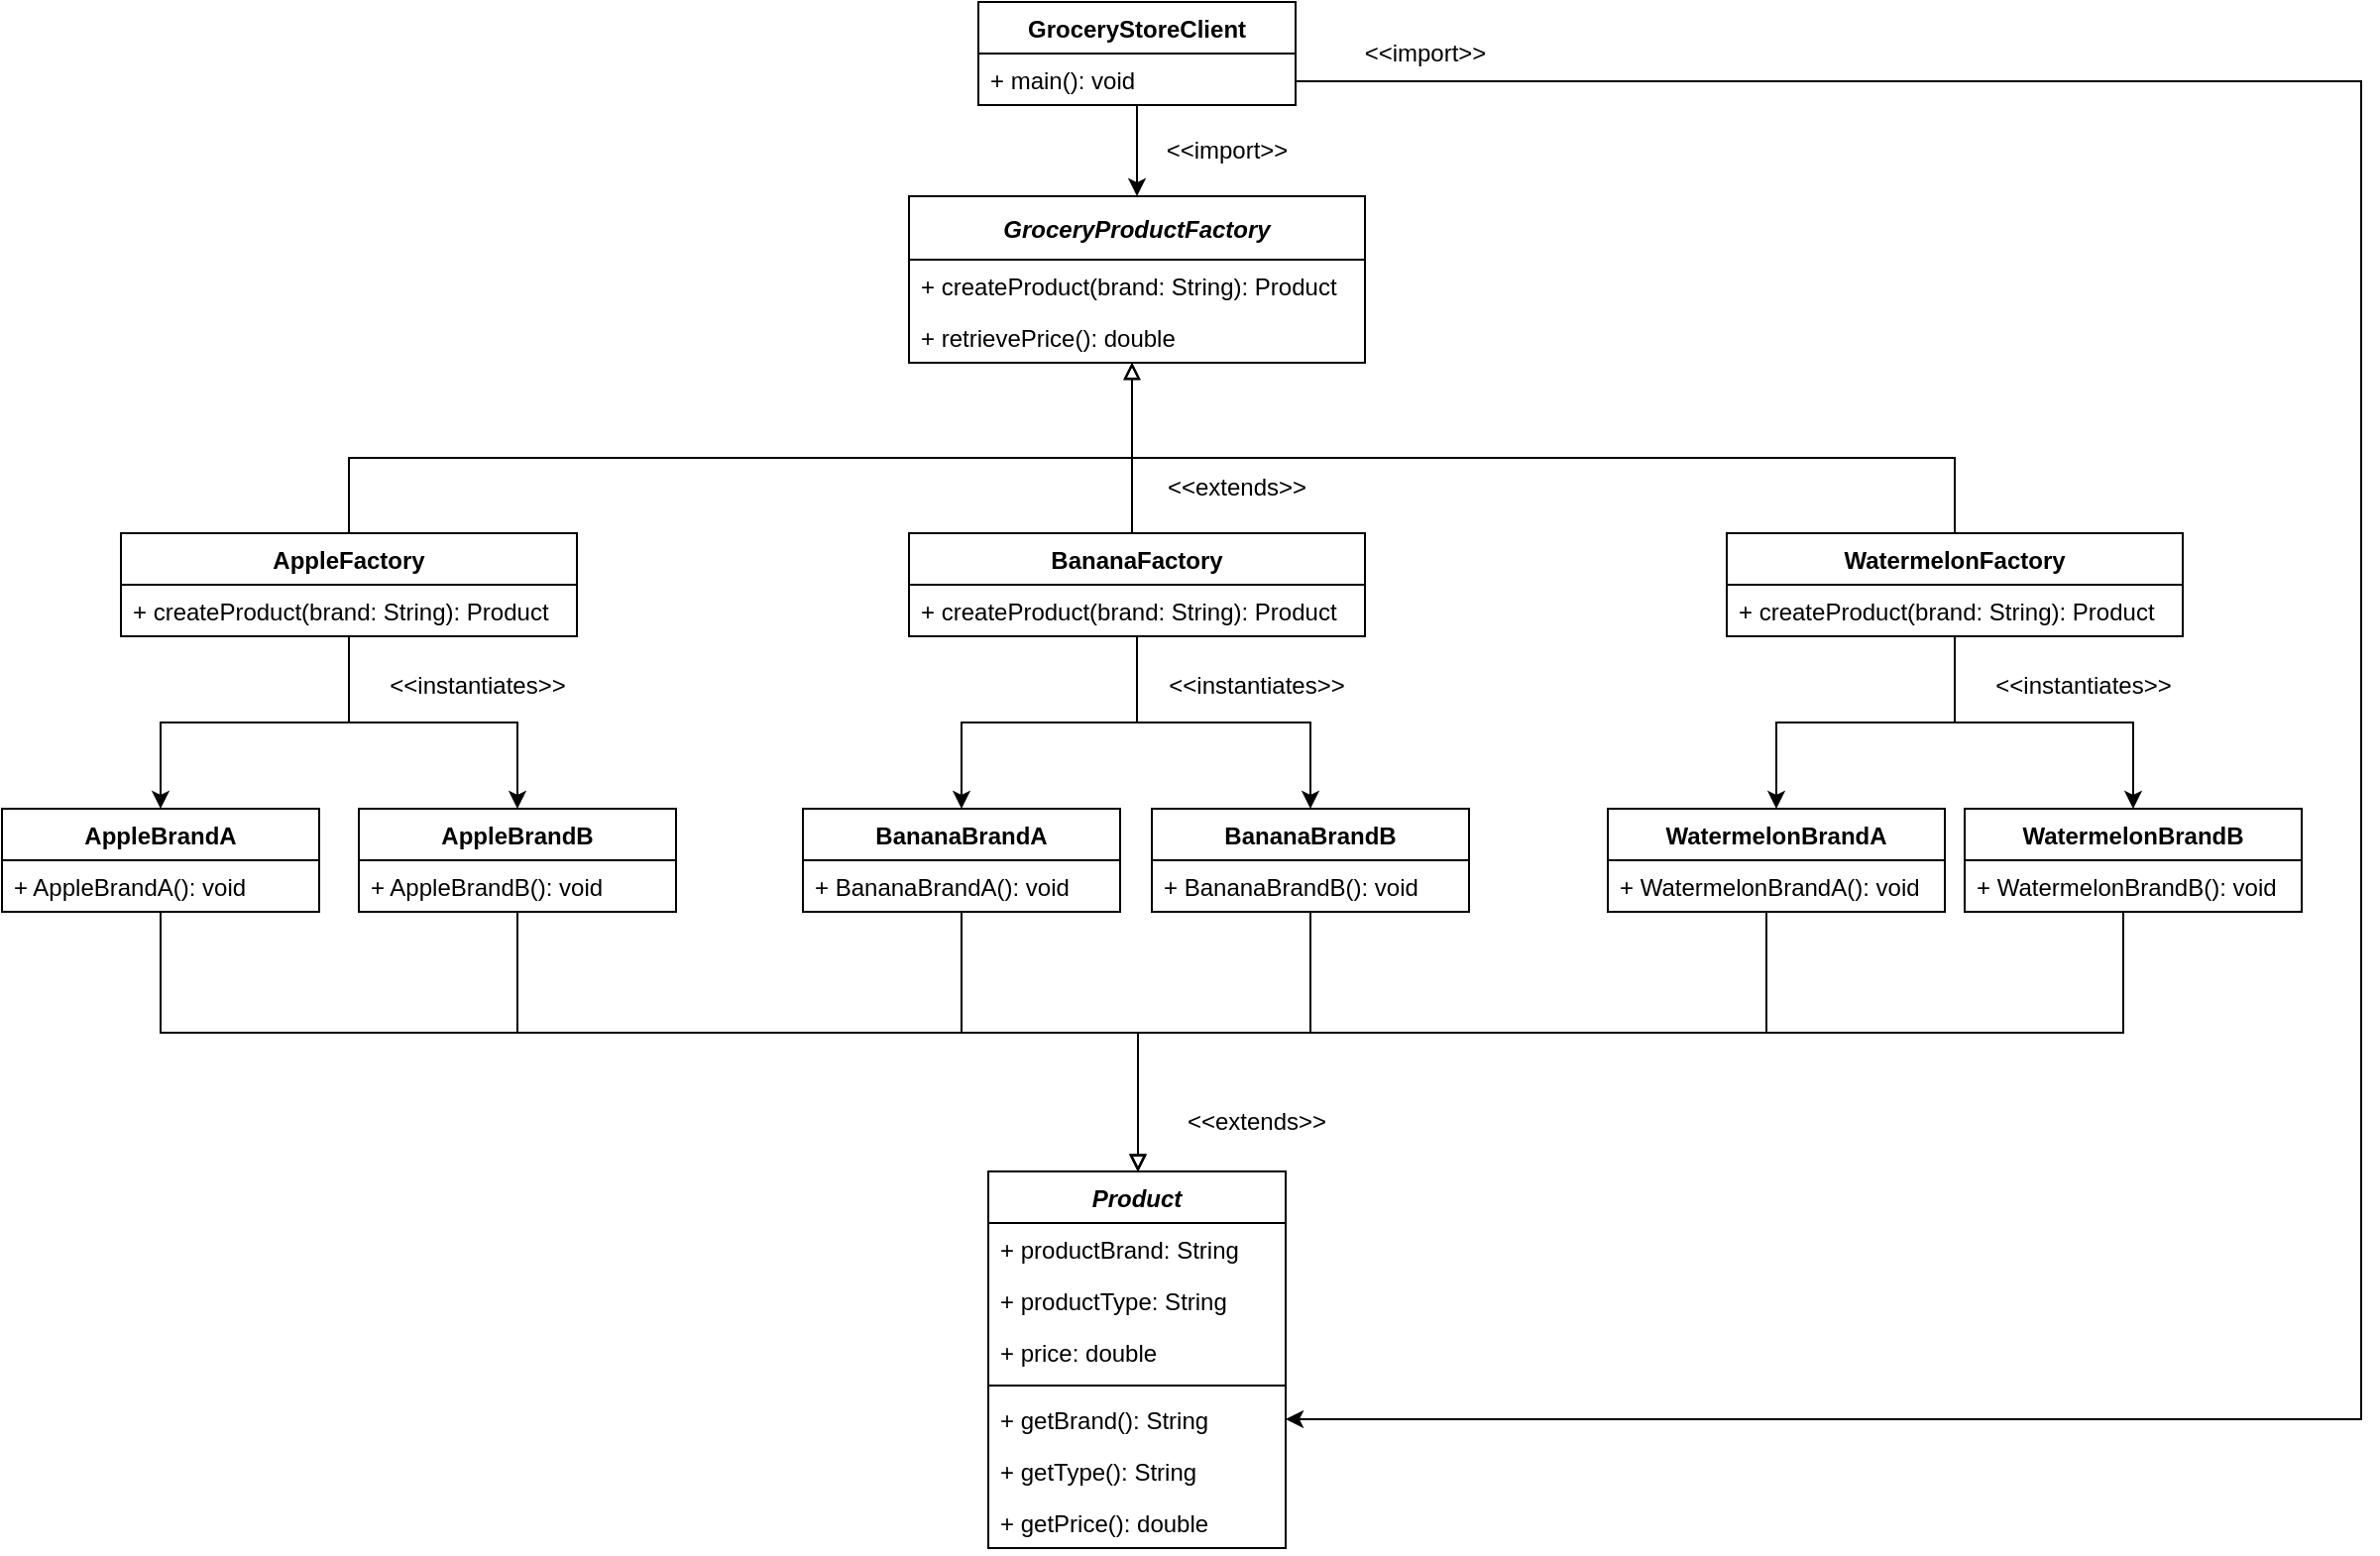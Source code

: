 <mxfile version="20.3.0" type="device" pages="3"><diagram id="hRQ8749bCgjX5-xJHxMm" name="Final Version"><mxGraphModel dx="1038" dy="649" grid="1" gridSize="10" guides="1" tooltips="1" connect="0" arrows="1" fold="1" page="1" pageScale="1" pageWidth="827" pageHeight="1169" math="0" shadow="0"><root><mxCell id="0"/><mxCell id="1" parent="0"/><mxCell id="YMmOtTDY3u9VK1Dxov4--88" style="edgeStyle=orthogonalEdgeStyle;rounded=0;orthogonalLoop=1;jettySize=auto;html=1;endArrow=block;endFill=0;" parent="1" source="YMmOtTDY3u9VK1Dxov4--63" target="YMmOtTDY3u9VK1Dxov4--29" edge="1"><mxGeometry relative="1" as="geometry"><Array as="points"><mxPoint x="670" y="620"/><mxPoint x="583" y="620"/></Array></mxGeometry></mxCell><mxCell id="YMmOtTDY3u9VK1Dxov4--89" style="edgeStyle=orthogonalEdgeStyle;rounded=0;orthogonalLoop=1;jettySize=auto;html=1;endArrow=block;endFill=0;" parent="1" source="YMmOtTDY3u9VK1Dxov4--55" target="YMmOtTDY3u9VK1Dxov4--29" edge="1"><mxGeometry relative="1" as="geometry"><Array as="points"><mxPoint x="494" y="620"/><mxPoint x="583" y="620"/></Array></mxGeometry></mxCell><mxCell id="YMmOtTDY3u9VK1Dxov4--90" style="edgeStyle=orthogonalEdgeStyle;rounded=0;orthogonalLoop=1;jettySize=auto;html=1;endArrow=block;endFill=0;" parent="1" source="YMmOtTDY3u9VK1Dxov4--69" target="YMmOtTDY3u9VK1Dxov4--29" edge="1"><mxGeometry relative="1" as="geometry"><Array as="points"><mxPoint x="270" y="620"/><mxPoint x="583" y="620"/></Array></mxGeometry></mxCell><mxCell id="YMmOtTDY3u9VK1Dxov4--91" style="edgeStyle=orthogonalEdgeStyle;rounded=0;orthogonalLoop=1;jettySize=auto;html=1;endArrow=block;endFill=0;" parent="1" source="YMmOtTDY3u9VK1Dxov4--66" target="YMmOtTDY3u9VK1Dxov4--29" edge="1"><mxGeometry relative="1" as="geometry"><Array as="points"><mxPoint x="90" y="620"/><mxPoint x="583" y="620"/></Array></mxGeometry></mxCell><mxCell id="YMmOtTDY3u9VK1Dxov4--92" style="edgeStyle=orthogonalEdgeStyle;rounded=0;orthogonalLoop=1;jettySize=auto;html=1;endArrow=block;endFill=0;" parent="1" source="YMmOtTDY3u9VK1Dxov4--72" target="YMmOtTDY3u9VK1Dxov4--29" edge="1"><mxGeometry relative="1" as="geometry"><Array as="points"><mxPoint x="900" y="620"/><mxPoint x="583" y="620"/></Array></mxGeometry></mxCell><mxCell id="YMmOtTDY3u9VK1Dxov4--93" style="edgeStyle=orthogonalEdgeStyle;rounded=0;orthogonalLoop=1;jettySize=auto;html=1;endArrow=block;endFill=0;" parent="1" source="YMmOtTDY3u9VK1Dxov4--75" target="YMmOtTDY3u9VK1Dxov4--29" edge="1"><mxGeometry relative="1" as="geometry"><Array as="points"><mxPoint x="1080" y="620"/><mxPoint x="583" y="620"/></Array></mxGeometry></mxCell><mxCell id="YMmOtTDY3u9VK1Dxov4--29" value="Product" style="swimlane;fontStyle=3;align=center;verticalAlign=top;childLayout=stackLayout;horizontal=1;startSize=26;horizontalStack=0;resizeParent=1;resizeParentMax=0;resizeLast=0;collapsible=1;marginBottom=0;strokeColor=default;" parent="1" vertex="1"><mxGeometry x="507.51" y="690" width="150" height="190" as="geometry"/></mxCell><mxCell id="YMmOtTDY3u9VK1Dxov4--33" value="+ productBrand: String" style="text;strokeColor=none;fillColor=none;align=left;verticalAlign=top;spacingLeft=4;spacingRight=4;overflow=hidden;rotatable=0;points=[[0,0.5],[1,0.5]];portConstraint=eastwest;" parent="YMmOtTDY3u9VK1Dxov4--29" vertex="1"><mxGeometry y="26" width="150" height="26" as="geometry"/></mxCell><mxCell id="gFteecimzGkgv9aFTSG7-1" value="+ productType: String" style="text;strokeColor=none;fillColor=none;align=left;verticalAlign=top;spacingLeft=4;spacingRight=4;overflow=hidden;rotatable=0;points=[[0,0.5],[1,0.5]];portConstraint=eastwest;" parent="YMmOtTDY3u9VK1Dxov4--29" vertex="1"><mxGeometry y="52" width="150" height="26" as="geometry"/></mxCell><mxCell id="YMmOtTDY3u9VK1Dxov4--30" value="+ price: double" style="text;strokeColor=none;fillColor=none;align=left;verticalAlign=top;spacingLeft=4;spacingRight=4;overflow=hidden;rotatable=0;points=[[0,0.5],[1,0.5]];portConstraint=eastwest;" parent="YMmOtTDY3u9VK1Dxov4--29" vertex="1"><mxGeometry y="78" width="150" height="26" as="geometry"/></mxCell><mxCell id="YMmOtTDY3u9VK1Dxov4--31" value="" style="line;strokeWidth=1;fillColor=none;align=left;verticalAlign=middle;spacingTop=-1;spacingLeft=3;spacingRight=3;rotatable=0;labelPosition=right;points=[];portConstraint=eastwest;strokeColor=inherit;" parent="YMmOtTDY3u9VK1Dxov4--29" vertex="1"><mxGeometry y="104" width="150" height="8" as="geometry"/></mxCell><mxCell id="YMmOtTDY3u9VK1Dxov4--34" value="+ getBrand(): String" style="text;strokeColor=none;fillColor=none;align=left;verticalAlign=top;spacingLeft=4;spacingRight=4;overflow=hidden;rotatable=0;points=[[0,0.5],[1,0.5]];portConstraint=eastwest;" parent="YMmOtTDY3u9VK1Dxov4--29" vertex="1"><mxGeometry y="112" width="150" height="26" as="geometry"/></mxCell><mxCell id="gFteecimzGkgv9aFTSG7-2" value="+ getType(): String" style="text;strokeColor=none;fillColor=none;align=left;verticalAlign=top;spacingLeft=4;spacingRight=4;overflow=hidden;rotatable=0;points=[[0,0.5],[1,0.5]];portConstraint=eastwest;" parent="YMmOtTDY3u9VK1Dxov4--29" vertex="1"><mxGeometry y="138" width="150" height="26" as="geometry"/></mxCell><mxCell id="YMmOtTDY3u9VK1Dxov4--35" value="+ getPrice(): double" style="text;strokeColor=none;fillColor=none;align=left;verticalAlign=top;spacingLeft=4;spacingRight=4;overflow=hidden;rotatable=0;points=[[0,0.5],[1,0.5]];portConstraint=eastwest;" parent="YMmOtTDY3u9VK1Dxov4--29" vertex="1"><mxGeometry y="164" width="150" height="26" as="geometry"/></mxCell><mxCell id="YMmOtTDY3u9VK1Dxov4--78" style="edgeStyle=orthogonalEdgeStyle;rounded=0;orthogonalLoop=1;jettySize=auto;html=1;entryX=0.5;entryY=0;entryDx=0;entryDy=0;" parent="1" source="YMmOtTDY3u9VK1Dxov4--37" target="YMmOtTDY3u9VK1Dxov4--42" edge="1"><mxGeometry relative="1" as="geometry"/></mxCell><mxCell id="YMmOtTDY3u9VK1Dxov4--101" style="edgeStyle=orthogonalEdgeStyle;rounded=0;orthogonalLoop=1;jettySize=auto;html=1;entryX=1;entryY=0.5;entryDx=0;entryDy=0;" parent="1" source="YMmOtTDY3u9VK1Dxov4--37" target="YMmOtTDY3u9VK1Dxov4--34" edge="1"><mxGeometry relative="1" as="geometry"><Array as="points"><mxPoint x="1200" y="140"/><mxPoint x="1200" y="815"/></Array><mxPoint x="720" y="860" as="targetPoint"/></mxGeometry></mxCell><mxCell id="YMmOtTDY3u9VK1Dxov4--37" value="GroceryStoreClient" style="swimlane;fontStyle=1;align=center;verticalAlign=top;childLayout=stackLayout;horizontal=1;startSize=26;horizontalStack=0;resizeParent=1;resizeParentMax=0;resizeLast=0;collapsible=1;marginBottom=0;strokeColor=default;" parent="1" vertex="1"><mxGeometry x="502.51" y="100" width="160" height="52" as="geometry"/></mxCell><mxCell id="YMmOtTDY3u9VK1Dxov4--40" value="+ main(): void" style="text;strokeColor=none;fillColor=none;align=left;verticalAlign=top;spacingLeft=4;spacingRight=4;overflow=hidden;rotatable=0;points=[[0,0.5],[1,0.5]];portConstraint=eastwest;" parent="YMmOtTDY3u9VK1Dxov4--37" vertex="1"><mxGeometry y="26" width="160" height="26" as="geometry"/></mxCell><mxCell id="YMmOtTDY3u9VK1Dxov4--79" style="edgeStyle=orthogonalEdgeStyle;rounded=0;orthogonalLoop=1;jettySize=auto;html=1;exitX=0.5;exitY=0;exitDx=0;exitDy=0;endArrow=block;endFill=0;" parent="1" source="YMmOtTDY3u9VK1Dxov4--46" target="YMmOtTDY3u9VK1Dxov4--42" edge="1"><mxGeometry relative="1" as="geometry"><Array as="points"><mxPoint x="580" y="368"/></Array></mxGeometry></mxCell><mxCell id="YMmOtTDY3u9VK1Dxov4--80" style="edgeStyle=orthogonalEdgeStyle;rounded=0;orthogonalLoop=1;jettySize=auto;html=1;exitX=0.5;exitY=0;exitDx=0;exitDy=0;endArrow=block;endFill=0;" parent="1" source="YMmOtTDY3u9VK1Dxov4--53" target="YMmOtTDY3u9VK1Dxov4--42" edge="1"><mxGeometry relative="1" as="geometry"><Array as="points"><mxPoint x="995" y="330"/><mxPoint x="580" y="330"/></Array></mxGeometry></mxCell><mxCell id="YMmOtTDY3u9VK1Dxov4--81" style="edgeStyle=orthogonalEdgeStyle;rounded=0;orthogonalLoop=1;jettySize=auto;html=1;exitX=0.5;exitY=0;exitDx=0;exitDy=0;endArrow=block;endFill=0;" parent="1" source="YMmOtTDY3u9VK1Dxov4--51" target="YMmOtTDY3u9VK1Dxov4--42" edge="1"><mxGeometry relative="1" as="geometry"><Array as="points"><mxPoint x="185" y="330"/><mxPoint x="580" y="330"/></Array></mxGeometry></mxCell><mxCell id="YMmOtTDY3u9VK1Dxov4--42" value="GroceryProductFactory" style="swimlane;fontStyle=3;align=center;verticalAlign=middle;childLayout=stackLayout;horizontal=1;startSize=32;horizontalStack=0;resizeParent=1;resizeParentMax=0;resizeLast=0;collapsible=1;marginBottom=0;strokeColor=default;" parent="1" vertex="1"><mxGeometry x="467.51" y="198" width="230" height="84" as="geometry"/></mxCell><mxCell id="YMmOtTDY3u9VK1Dxov4--45" value="+ createProduct(brand: String): Product" style="text;strokeColor=none;fillColor=none;align=left;verticalAlign=top;spacingLeft=4;spacingRight=4;overflow=hidden;rotatable=0;points=[[0,0.5],[1,0.5]];portConstraint=eastwest;" parent="YMmOtTDY3u9VK1Dxov4--42" vertex="1"><mxGeometry y="32" width="230" height="26" as="geometry"/></mxCell><mxCell id="gFteecimzGkgv9aFTSG7-14" value="+ retrievePrice(): double" style="text;strokeColor=none;fillColor=none;align=left;verticalAlign=top;spacingLeft=4;spacingRight=4;overflow=hidden;rotatable=0;points=[[0,0.5],[1,0.5]];portConstraint=eastwest;" parent="YMmOtTDY3u9VK1Dxov4--42" vertex="1"><mxGeometry y="58" width="230" height="26" as="geometry"/></mxCell><mxCell id="YMmOtTDY3u9VK1Dxov4--84" style="edgeStyle=orthogonalEdgeStyle;rounded=0;orthogonalLoop=1;jettySize=auto;html=1;entryX=0.5;entryY=0;entryDx=0;entryDy=0;" parent="1" source="YMmOtTDY3u9VK1Dxov4--46" target="YMmOtTDY3u9VK1Dxov4--55" edge="1"><mxGeometry relative="1" as="geometry"/></mxCell><mxCell id="YMmOtTDY3u9VK1Dxov4--85" style="edgeStyle=orthogonalEdgeStyle;rounded=0;orthogonalLoop=1;jettySize=auto;html=1;entryX=0.5;entryY=0;entryDx=0;entryDy=0;" parent="1" source="YMmOtTDY3u9VK1Dxov4--46" target="YMmOtTDY3u9VK1Dxov4--63" edge="1"><mxGeometry relative="1" as="geometry"/></mxCell><mxCell id="YMmOtTDY3u9VK1Dxov4--46" value="BananaFactory" style="swimlane;fontStyle=1;align=center;verticalAlign=top;childLayout=stackLayout;horizontal=1;startSize=26;horizontalStack=0;resizeParent=1;resizeParentMax=0;resizeLast=0;collapsible=1;marginBottom=0;strokeColor=default;" parent="1" vertex="1"><mxGeometry x="467.51" y="368" width="230" height="52" as="geometry"/></mxCell><mxCell id="YMmOtTDY3u9VK1Dxov4--50" value="+ createProduct(brand: String): Product" style="text;strokeColor=none;fillColor=none;align=left;verticalAlign=top;spacingLeft=4;spacingRight=4;overflow=hidden;rotatable=0;points=[[0,0.5],[1,0.5]];portConstraint=eastwest;" parent="YMmOtTDY3u9VK1Dxov4--46" vertex="1"><mxGeometry y="26" width="230" height="26" as="geometry"/></mxCell><mxCell id="YMmOtTDY3u9VK1Dxov4--82" style="edgeStyle=orthogonalEdgeStyle;rounded=0;orthogonalLoop=1;jettySize=auto;html=1;entryX=0.5;entryY=0;entryDx=0;entryDy=0;" parent="1" source="YMmOtTDY3u9VK1Dxov4--51" target="YMmOtTDY3u9VK1Dxov4--66" edge="1"><mxGeometry relative="1" as="geometry"/></mxCell><mxCell id="YMmOtTDY3u9VK1Dxov4--83" style="edgeStyle=orthogonalEdgeStyle;rounded=0;orthogonalLoop=1;jettySize=auto;html=1;entryX=0.5;entryY=0;entryDx=0;entryDy=0;" parent="1" source="YMmOtTDY3u9VK1Dxov4--51" target="YMmOtTDY3u9VK1Dxov4--69" edge="1"><mxGeometry relative="1" as="geometry"/></mxCell><mxCell id="YMmOtTDY3u9VK1Dxov4--51" value="AppleFactory" style="swimlane;fontStyle=1;align=center;verticalAlign=top;childLayout=stackLayout;horizontal=1;startSize=26;horizontalStack=0;resizeParent=1;resizeParentMax=0;resizeLast=0;collapsible=1;marginBottom=0;strokeColor=default;" parent="1" vertex="1"><mxGeometry x="70" y="368" width="230" height="52" as="geometry"/></mxCell><mxCell id="YMmOtTDY3u9VK1Dxov4--52" value="+ createProduct(brand: String): Product" style="text;strokeColor=none;fillColor=none;align=left;verticalAlign=top;spacingLeft=4;spacingRight=4;overflow=hidden;rotatable=0;points=[[0,0.5],[1,0.5]];portConstraint=eastwest;" parent="YMmOtTDY3u9VK1Dxov4--51" vertex="1"><mxGeometry y="26" width="230" height="26" as="geometry"/></mxCell><mxCell id="YMmOtTDY3u9VK1Dxov4--86" style="edgeStyle=orthogonalEdgeStyle;rounded=0;orthogonalLoop=1;jettySize=auto;html=1;entryX=0.5;entryY=0;entryDx=0;entryDy=0;" parent="1" source="YMmOtTDY3u9VK1Dxov4--53" target="YMmOtTDY3u9VK1Dxov4--72" edge="1"><mxGeometry relative="1" as="geometry"/></mxCell><mxCell id="YMmOtTDY3u9VK1Dxov4--87" style="edgeStyle=orthogonalEdgeStyle;rounded=0;orthogonalLoop=1;jettySize=auto;html=1;entryX=0.5;entryY=0;entryDx=0;entryDy=0;" parent="1" source="YMmOtTDY3u9VK1Dxov4--53" target="YMmOtTDY3u9VK1Dxov4--75" edge="1"><mxGeometry relative="1" as="geometry"/></mxCell><mxCell id="YMmOtTDY3u9VK1Dxov4--53" value="WatermelonFactory" style="swimlane;fontStyle=1;align=center;verticalAlign=top;childLayout=stackLayout;horizontal=1;startSize=26;horizontalStack=0;resizeParent=1;resizeParentMax=0;resizeLast=0;collapsible=1;marginBottom=0;strokeColor=default;" parent="1" vertex="1"><mxGeometry x="880" y="368" width="230" height="52" as="geometry"/></mxCell><mxCell id="YMmOtTDY3u9VK1Dxov4--54" value="+ createProduct(brand: String): Product" style="text;strokeColor=none;fillColor=none;align=left;verticalAlign=top;spacingLeft=4;spacingRight=4;overflow=hidden;rotatable=0;points=[[0,0.5],[1,0.5]];portConstraint=eastwest;" parent="YMmOtTDY3u9VK1Dxov4--53" vertex="1"><mxGeometry y="26" width="230" height="26" as="geometry"/></mxCell><mxCell id="YMmOtTDY3u9VK1Dxov4--55" value="BananaBrandA" style="swimlane;fontStyle=1;align=center;verticalAlign=top;childLayout=stackLayout;horizontal=1;startSize=26;horizontalStack=0;resizeParent=1;resizeParentMax=0;resizeLast=0;collapsible=1;marginBottom=0;strokeColor=default;" parent="1" vertex="1"><mxGeometry x="414" y="507" width="160" height="52" as="geometry"/></mxCell><mxCell id="gFteecimzGkgv9aFTSG7-6" value="+ BananaBrandA(): void" style="text;strokeColor=none;fillColor=none;align=left;verticalAlign=top;spacingLeft=4;spacingRight=4;overflow=hidden;rotatable=0;points=[[0,0.5],[1,0.5]];portConstraint=eastwest;" parent="YMmOtTDY3u9VK1Dxov4--55" vertex="1"><mxGeometry y="26" width="160" height="26" as="geometry"/></mxCell><mxCell id="YMmOtTDY3u9VK1Dxov4--63" value="BananaBrandB" style="swimlane;fontStyle=1;align=center;verticalAlign=top;childLayout=stackLayout;horizontal=1;startSize=26;horizontalStack=0;resizeParent=1;resizeParentMax=0;resizeLast=0;collapsible=1;marginBottom=0;strokeColor=default;" parent="1" vertex="1"><mxGeometry x="590" y="507" width="160" height="52" as="geometry"/></mxCell><mxCell id="gFteecimzGkgv9aFTSG7-7" value="+ BananaBrandB(): void" style="text;strokeColor=none;fillColor=none;align=left;verticalAlign=top;spacingLeft=4;spacingRight=4;overflow=hidden;rotatable=0;points=[[0,0.5],[1,0.5]];portConstraint=eastwest;" parent="YMmOtTDY3u9VK1Dxov4--63" vertex="1"><mxGeometry y="26" width="160" height="26" as="geometry"/></mxCell><mxCell id="YMmOtTDY3u9VK1Dxov4--66" value="AppleBrandA" style="swimlane;fontStyle=1;align=center;verticalAlign=top;childLayout=stackLayout;horizontal=1;startSize=26;horizontalStack=0;resizeParent=1;resizeParentMax=0;resizeLast=0;collapsible=1;marginBottom=0;strokeColor=default;" parent="1" vertex="1"><mxGeometry x="10" y="507" width="160" height="52" as="geometry"/></mxCell><mxCell id="YMmOtTDY3u9VK1Dxov4--67" value="+ AppleBrandA(): void" style="text;strokeColor=none;fillColor=none;align=left;verticalAlign=top;spacingLeft=4;spacingRight=4;overflow=hidden;rotatable=0;points=[[0,0.5],[1,0.5]];portConstraint=eastwest;" parent="YMmOtTDY3u9VK1Dxov4--66" vertex="1"><mxGeometry y="26" width="160" height="26" as="geometry"/></mxCell><mxCell id="YMmOtTDY3u9VK1Dxov4--69" value="AppleBrandB" style="swimlane;fontStyle=1;align=center;verticalAlign=top;childLayout=stackLayout;horizontal=1;startSize=26;horizontalStack=0;resizeParent=1;resizeParentMax=0;resizeLast=0;collapsible=1;marginBottom=0;strokeColor=default;" parent="1" vertex="1"><mxGeometry x="190" y="507" width="160" height="52" as="geometry"/></mxCell><mxCell id="YMmOtTDY3u9VK1Dxov4--70" value="+ AppleBrandB(): void" style="text;strokeColor=none;fillColor=none;align=left;verticalAlign=top;spacingLeft=4;spacingRight=4;overflow=hidden;rotatable=0;points=[[0,0.5],[1,0.5]];portConstraint=eastwest;" parent="YMmOtTDY3u9VK1Dxov4--69" vertex="1"><mxGeometry y="26" width="160" height="26" as="geometry"/></mxCell><mxCell id="YMmOtTDY3u9VK1Dxov4--72" value="WatermelonBrandA" style="swimlane;fontStyle=1;align=center;verticalAlign=top;childLayout=stackLayout;horizontal=1;startSize=26;horizontalStack=0;resizeParent=1;resizeParentMax=0;resizeLast=0;collapsible=1;marginBottom=0;strokeColor=default;" parent="1" vertex="1"><mxGeometry x="820" y="507" width="170" height="52" as="geometry"/></mxCell><mxCell id="gFteecimzGkgv9aFTSG7-5" value="+ WatermelonBrandA(): void" style="text;strokeColor=none;fillColor=none;align=left;verticalAlign=top;spacingLeft=4;spacingRight=4;overflow=hidden;rotatable=0;points=[[0,0.5],[1,0.5]];portConstraint=eastwest;" parent="YMmOtTDY3u9VK1Dxov4--72" vertex="1"><mxGeometry y="26" width="170" height="26" as="geometry"/></mxCell><mxCell id="YMmOtTDY3u9VK1Dxov4--75" value="WatermelonBrandB" style="swimlane;fontStyle=1;align=center;verticalAlign=top;childLayout=stackLayout;horizontal=1;startSize=26;horizontalStack=0;resizeParent=1;resizeParentMax=0;resizeLast=0;collapsible=1;marginBottom=0;strokeColor=default;" parent="1" vertex="1"><mxGeometry x="1000" y="507" width="170" height="52" as="geometry"/></mxCell><mxCell id="gFteecimzGkgv9aFTSG7-8" value="+ WatermelonBrandB(): void" style="text;strokeColor=none;fillColor=none;align=left;verticalAlign=top;spacingLeft=4;spacingRight=4;overflow=hidden;rotatable=0;points=[[0,0.5],[1,0.5]];portConstraint=eastwest;" parent="YMmOtTDY3u9VK1Dxov4--75" vertex="1"><mxGeometry y="26" width="170" height="26" as="geometry"/></mxCell><mxCell id="YMmOtTDY3u9VK1Dxov4--94" value="&amp;lt;&amp;lt;extends&amp;gt;&amp;gt;" style="text;html=1;strokeColor=none;fillColor=none;align=center;verticalAlign=middle;whiteSpace=wrap;rounded=0;" parent="1" vertex="1"><mxGeometry x="612.51" y="650" width="60" height="30" as="geometry"/></mxCell><mxCell id="YMmOtTDY3u9VK1Dxov4--95" value="&amp;lt;&amp;lt;instantiates&amp;gt;&amp;gt;" style="text;html=1;strokeColor=none;fillColor=none;align=center;verticalAlign=middle;whiteSpace=wrap;rounded=0;" parent="1" vertex="1"><mxGeometry x="612.51" y="430" width="60" height="30" as="geometry"/></mxCell><mxCell id="YMmOtTDY3u9VK1Dxov4--96" value="&amp;lt;&amp;lt;instantiates&amp;gt;&amp;gt;" style="text;html=1;strokeColor=none;fillColor=none;align=center;verticalAlign=middle;whiteSpace=wrap;rounded=0;" parent="1" vertex="1"><mxGeometry x="1030" y="430" width="60" height="30" as="geometry"/></mxCell><mxCell id="YMmOtTDY3u9VK1Dxov4--97" value="&amp;lt;&amp;lt;instantiates&amp;gt;&amp;gt;" style="text;html=1;strokeColor=none;fillColor=none;align=center;verticalAlign=middle;whiteSpace=wrap;rounded=0;" parent="1" vertex="1"><mxGeometry x="220" y="430" width="60" height="30" as="geometry"/></mxCell><mxCell id="YMmOtTDY3u9VK1Dxov4--98" value="&amp;lt;&amp;lt;extends&amp;gt;&amp;gt;" style="text;html=1;strokeColor=none;fillColor=none;align=center;verticalAlign=middle;whiteSpace=wrap;rounded=0;" parent="1" vertex="1"><mxGeometry x="602.51" y="330" width="60" height="30" as="geometry"/></mxCell><mxCell id="YMmOtTDY3u9VK1Dxov4--100" value="&amp;lt;&amp;lt;import&amp;gt;&amp;gt;" style="text;html=1;strokeColor=none;fillColor=none;align=center;verticalAlign=middle;whiteSpace=wrap;rounded=0;" parent="1" vertex="1"><mxGeometry x="597.51" y="160" width="60" height="30" as="geometry"/></mxCell><mxCell id="YMmOtTDY3u9VK1Dxov4--102" value="&amp;lt;&amp;lt;import&amp;gt;&amp;gt;" style="text;html=1;strokeColor=none;fillColor=none;align=center;verticalAlign=middle;whiteSpace=wrap;rounded=0;" parent="1" vertex="1"><mxGeometry x="697.51" y="111" width="60" height="30" as="geometry"/></mxCell></root></mxGraphModel></diagram><diagram id="z3e6RuZdHNdnnFXx-_3k" name="Version 1"><mxGraphModel dx="1038" dy="649" grid="1" gridSize="10" guides="1" tooltips="1" connect="1" arrows="1" fold="1" page="1" pageScale="1" pageWidth="850" pageHeight="1100" math="0" shadow="0"><root><mxCell id="0"/><mxCell id="1" parent="0"/><mxCell id="DHgPMKx0CI0Ubn9m1zQo-5" value="GroceryProductFactory" style="swimlane;fontStyle=0;childLayout=stackLayout;horizontal=1;startSize=26;fillColor=none;horizontalStack=0;resizeParent=1;resizeParentMax=0;resizeLast=0;collapsible=1;marginBottom=0;" parent="1" vertex="1"><mxGeometry x="390" y="60" width="170" height="104" as="geometry"/></mxCell><mxCell id="DHgPMKx0CI0Ubn9m1zQo-6" value="+ createApples(): Product" style="text;strokeColor=none;fillColor=none;align=left;verticalAlign=top;spacingLeft=4;spacingRight=4;overflow=hidden;rotatable=0;points=[[0,0.5],[1,0.5]];portConstraint=eastwest;" parent="DHgPMKx0CI0Ubn9m1zQo-5" vertex="1"><mxGeometry y="26" width="170" height="26" as="geometry"/></mxCell><mxCell id="DHgPMKx0CI0Ubn9m1zQo-7" value="+ createBananas(): Product" style="text;strokeColor=none;fillColor=none;align=left;verticalAlign=top;spacingLeft=4;spacingRight=4;overflow=hidden;rotatable=0;points=[[0,0.5],[1,0.5]];portConstraint=eastwest;" parent="DHgPMKx0CI0Ubn9m1zQo-5" vertex="1"><mxGeometry y="52" width="170" height="26" as="geometry"/></mxCell><mxCell id="DHgPMKx0CI0Ubn9m1zQo-8" value="+ createWatermelon(): Product" style="text;strokeColor=none;fillColor=none;align=left;verticalAlign=top;spacingLeft=4;spacingRight=4;overflow=hidden;rotatable=0;points=[[0,0.5],[1,0.5]];portConstraint=eastwest;" parent="DHgPMKx0CI0Ubn9m1zQo-5" vertex="1"><mxGeometry y="78" width="170" height="26" as="geometry"/></mxCell><mxCell id="DHgPMKx0CI0Ubn9m1zQo-9" value="Grocery Store" style="html=1;" parent="1" vertex="1"><mxGeometry x="130" y="285" width="100" height="40" as="geometry"/></mxCell><mxCell id="DHgPMKx0CI0Ubn9m1zQo-17" value="Factory" style="swimlane;fontStyle=0;childLayout=stackLayout;horizontal=1;startSize=26;fillColor=none;horizontalStack=0;resizeParent=1;resizeParentMax=0;resizeLast=0;collapsible=1;marginBottom=0;" parent="1" vertex="1"><mxGeometry x="380" y="240" width="170" height="104" as="geometry"/></mxCell><mxCell id="DHgPMKx0CI0Ubn9m1zQo-18" value="+ createApples(): Product" style="text;strokeColor=none;fillColor=none;align=left;verticalAlign=top;spacingLeft=4;spacingRight=4;overflow=hidden;rotatable=0;points=[[0,0.5],[1,0.5]];portConstraint=eastwest;" parent="DHgPMKx0CI0Ubn9m1zQo-17" vertex="1"><mxGeometry y="26" width="170" height="26" as="geometry"/></mxCell><mxCell id="DHgPMKx0CI0Ubn9m1zQo-19" value="+ createBananas(): Product" style="text;strokeColor=none;fillColor=none;align=left;verticalAlign=top;spacingLeft=4;spacingRight=4;overflow=hidden;rotatable=0;points=[[0,0.5],[1,0.5]];portConstraint=eastwest;" parent="DHgPMKx0CI0Ubn9m1zQo-17" vertex="1"><mxGeometry y="52" width="170" height="26" as="geometry"/></mxCell><mxCell id="DHgPMKx0CI0Ubn9m1zQo-20" value="+ createWatermelon(): Product" style="text;strokeColor=none;fillColor=none;align=left;verticalAlign=top;spacingLeft=4;spacingRight=4;overflow=hidden;rotatable=0;points=[[0,0.5],[1,0.5]];portConstraint=eastwest;" parent="DHgPMKx0CI0Ubn9m1zQo-17" vertex="1"><mxGeometry y="78" width="170" height="26" as="geometry"/></mxCell><mxCell id="DHgPMKx0CI0Ubn9m1zQo-25" value="name" style="endArrow=block;endFill=1;html=1;align=left;verticalAlign=top;rounded=0;edgeStyle=orthogonalEdgeStyle;exitX=0.414;exitY=1.168;exitDx=0;exitDy=0;exitPerimeter=0;entryX=0.5;entryY=0;entryDx=0;entryDy=0;" parent="1" source="DHgPMKx0CI0Ubn9m1zQo-8" target="DHgPMKx0CI0Ubn9m1zQo-17" edge="1"><mxGeometry x="-1" relative="1" as="geometry"><mxPoint x="340" y="200" as="sourcePoint"/><mxPoint x="500" y="200" as="targetPoint"/><Array as="points"><mxPoint x="465" y="168"/></Array></mxGeometry></mxCell><mxCell id="DHgPMKx0CI0Ubn9m1zQo-26" value="1" style="edgeLabel;resizable=0;html=1;align=left;verticalAlign=bottom;" parent="DHgPMKx0CI0Ubn9m1zQo-25" connectable="0" vertex="1"><mxGeometry x="-1" relative="1" as="geometry"/></mxCell><mxCell id="DHgPMKx0CI0Ubn9m1zQo-27" value="«interface»&lt;br&gt;&lt;b&gt;Apples&lt;/b&gt;" style="html=1;" parent="1" vertex="1"><mxGeometry x="290" y="390" width="110" height="50" as="geometry"/></mxCell><mxCell id="DHgPMKx0CI0Ubn9m1zQo-28" value="«interface»&lt;br&gt;&lt;b&gt;Watermelon&lt;/b&gt;" style="html=1;" parent="1" vertex="1"><mxGeometry x="560" y="390" width="110" height="50" as="geometry"/></mxCell><mxCell id="DHgPMKx0CI0Ubn9m1zQo-29" value="«interface»&lt;br&gt;&lt;b&gt;Bananas&lt;/b&gt;" style="html=1;" parent="1" vertex="1"><mxGeometry x="425" y="390" width="110" height="50" as="geometry"/></mxCell><mxCell id="DHgPMKx0CI0Ubn9m1zQo-30" value="" style="endArrow=none;html=1;rounded=0;exitX=0.5;exitY=0;exitDx=0;exitDy=0;entryX=0.25;entryY=1;entryDx=0;entryDy=0;" parent="1" source="DHgPMKx0CI0Ubn9m1zQo-27" target="DHgPMKx0CI0Ubn9m1zQo-17" edge="1"><mxGeometry width="50" height="50" relative="1" as="geometry"><mxPoint x="400" y="290" as="sourcePoint"/><mxPoint x="450" y="240" as="targetPoint"/></mxGeometry></mxCell><mxCell id="DHgPMKx0CI0Ubn9m1zQo-31" value="" style="endArrow=none;html=1;rounded=0;exitX=0.5;exitY=0;exitDx=0;exitDy=0;entryX=0.5;entryY=1;entryDx=0;entryDy=0;" parent="1" source="DHgPMKx0CI0Ubn9m1zQo-29" target="DHgPMKx0CI0Ubn9m1zQo-17" edge="1"><mxGeometry width="50" height="50" relative="1" as="geometry"><mxPoint x="400" y="290" as="sourcePoint"/><mxPoint x="450" y="240" as="targetPoint"/></mxGeometry></mxCell><mxCell id="DHgPMKx0CI0Ubn9m1zQo-32" value="" style="endArrow=none;html=1;rounded=0;entryX=0.847;entryY=1.106;entryDx=0;entryDy=0;entryPerimeter=0;exitX=0.5;exitY=0;exitDx=0;exitDy=0;" parent="1" source="DHgPMKx0CI0Ubn9m1zQo-28" target="DHgPMKx0CI0Ubn9m1zQo-20" edge="1"><mxGeometry width="50" height="50" relative="1" as="geometry"><mxPoint x="400" y="400" as="sourcePoint"/><mxPoint x="530" y="370" as="targetPoint"/></mxGeometry></mxCell><mxCell id="DHgPMKx0CI0Ubn9m1zQo-33" value="" style="endArrow=classic;html=1;rounded=0;exitX=1;exitY=0.5;exitDx=0;exitDy=0;entryX=0;entryY=0.5;entryDx=0;entryDy=0;" parent="1" source="DHgPMKx0CI0Ubn9m1zQo-9" target="DHgPMKx0CI0Ubn9m1zQo-19" edge="1"><mxGeometry width="50" height="50" relative="1" as="geometry"><mxPoint x="400" y="400" as="sourcePoint"/><mxPoint x="450" y="350" as="targetPoint"/></mxGeometry></mxCell><mxCell id="DHgPMKx0CI0Ubn9m1zQo-34" value="" style="endArrow=classic;html=1;rounded=0;exitX=0.25;exitY=1;exitDx=0;exitDy=0;entryX=0;entryY=0.5;entryDx=0;entryDy=0;" parent="1" source="DHgPMKx0CI0Ubn9m1zQo-9" target="DHgPMKx0CI0Ubn9m1zQo-27" edge="1"><mxGeometry width="50" height="50" relative="1" as="geometry"><mxPoint x="400" y="400" as="sourcePoint"/><mxPoint x="450" y="370" as="targetPoint"/><Array as="points"><mxPoint x="155" y="420"/></Array></mxGeometry></mxCell><mxCell id="DHgPMKx0CI0Ubn9m1zQo-35" value="" style="endArrow=classic;html=1;rounded=0;entryX=0.5;entryY=1;entryDx=0;entryDy=0;exitX=0.5;exitY=1;exitDx=0;exitDy=0;" parent="1" source="DHgPMKx0CI0Ubn9m1zQo-9" target="DHgPMKx0CI0Ubn9m1zQo-29" edge="1"><mxGeometry width="50" height="50" relative="1" as="geometry"><mxPoint x="410" y="550" as="sourcePoint"/><mxPoint x="460" y="500" as="targetPoint"/><Array as="points"><mxPoint x="180" y="490"/></Array></mxGeometry></mxCell><mxCell id="DHgPMKx0CI0Ubn9m1zQo-36" value="" style="endArrow=classic;html=1;rounded=0;exitX=0.75;exitY=1;exitDx=0;exitDy=0;entryX=0.25;entryY=1;entryDx=0;entryDy=0;" parent="1" source="DHgPMKx0CI0Ubn9m1zQo-9" target="DHgPMKx0CI0Ubn9m1zQo-28" edge="1"><mxGeometry width="50" height="50" relative="1" as="geometry"><mxPoint x="400" y="410" as="sourcePoint"/><mxPoint x="450" y="360" as="targetPoint"/><Array as="points"><mxPoint x="200" y="510"/></Array></mxGeometry></mxCell></root></mxGraphModel></diagram><diagram id="QtsYn4bj4oc5DHTLsVFV" name="Version 2"><mxGraphModel dx="1038" dy="649" grid="1" gridSize="10" guides="1" tooltips="1" connect="1" arrows="1" fold="1" page="1" pageScale="1" pageWidth="850" pageHeight="1100" math="0" shadow="0"><root><mxCell id="0"/><mxCell id="1" parent="0"/><mxCell id="n8LEOSQUHQdJCG8Pz2-q-23" style="edgeStyle=orthogonalEdgeStyle;rounded=0;orthogonalLoop=1;jettySize=auto;html=1;entryX=0.5;entryY=0;entryDx=0;entryDy=0;" parent="1" source="pnrxKaVWopA57-VRJcmi-22" target="n8LEOSQUHQdJCG8Pz2-q-4" edge="1"><mxGeometry relative="1" as="geometry"/></mxCell><mxCell id="n8LEOSQUHQdJCG8Pz2-q-24" style="edgeStyle=orthogonalEdgeStyle;rounded=0;orthogonalLoop=1;jettySize=auto;html=1;entryX=0.5;entryY=0;entryDx=0;entryDy=0;" parent="1" source="pnrxKaVWopA57-VRJcmi-22" target="n8LEOSQUHQdJCG8Pz2-q-3" edge="1"><mxGeometry relative="1" as="geometry"/></mxCell><mxCell id="n8LEOSQUHQdJCG8Pz2-q-27" style="edgeStyle=orthogonalEdgeStyle;rounded=0;orthogonalLoop=1;jettySize=auto;html=1;" parent="1" source="pnrxKaVWopA57-VRJcmi-22" target="pnrxKaVWopA57-VRJcmi-27" edge="1"><mxGeometry relative="1" as="geometry"/></mxCell><mxCell id="pnrxKaVWopA57-VRJcmi-22" value="GroceryProductFactory" style="swimlane;fontStyle=0;childLayout=stackLayout;horizontal=1;startSize=26;fillColor=none;horizontalStack=0;resizeParent=1;resizeParentMax=0;resizeLast=0;collapsible=1;marginBottom=0;" parent="1" vertex="1"><mxGeometry x="357.5" y="460" width="190" height="104" as="geometry"/></mxCell><mxCell id="pnrxKaVWopA57-VRJcmi-23" value="+ createApple(): Product" style="text;strokeColor=none;fillColor=none;align=left;verticalAlign=top;spacingLeft=4;spacingRight=4;overflow=hidden;rotatable=0;points=[[0,0.5],[1,0.5]];portConstraint=eastwest;" parent="pnrxKaVWopA57-VRJcmi-22" vertex="1"><mxGeometry y="26" width="190" height="26" as="geometry"/></mxCell><mxCell id="pnrxKaVWopA57-VRJcmi-24" value="+ createBanana(): Product" style="text;strokeColor=none;fillColor=none;align=left;verticalAlign=top;spacingLeft=4;spacingRight=4;overflow=hidden;rotatable=0;points=[[0,0.5],[1,0.5]];portConstraint=eastwest;" parent="pnrxKaVWopA57-VRJcmi-22" vertex="1"><mxGeometry y="52" width="190" height="26" as="geometry"/></mxCell><mxCell id="pnrxKaVWopA57-VRJcmi-25" value="+ createWatermelon(): Product" style="text;strokeColor=none;fillColor=none;align=left;verticalAlign=top;spacingLeft=4;spacingRight=4;overflow=hidden;rotatable=0;points=[[0,0.5],[1,0.5]];portConstraint=eastwest;" parent="pnrxKaVWopA57-VRJcmi-22" vertex="1"><mxGeometry y="78" width="190" height="26" as="geometry"/></mxCell><mxCell id="n8LEOSQUHQdJCG8Pz2-q-8" style="edgeStyle=orthogonalEdgeStyle;rounded=0;orthogonalLoop=1;jettySize=auto;html=1;exitX=0.5;exitY=1;exitDx=0;exitDy=0;entryX=0.5;entryY=0;entryDx=0;entryDy=0;" parent="1" target="pnrxKaVWopA57-VRJcmi-27" edge="1"><mxGeometry relative="1" as="geometry"><mxPoint x="452.5" y="270" as="sourcePoint"/></mxGeometry></mxCell><mxCell id="n8LEOSQUHQdJCG8Pz2-q-9" style="edgeStyle=orthogonalEdgeStyle;rounded=0;orthogonalLoop=1;jettySize=auto;html=1;exitX=1;exitY=0.5;exitDx=0;exitDy=0;entryX=0.5;entryY=1;entryDx=0;entryDy=0;" parent="1" target="pnrxKaVWopA57-VRJcmi-34" edge="1"><mxGeometry relative="1" as="geometry"><mxPoint x="522.5" y="240" as="sourcePoint"/><Array as="points"><mxPoint x="523" y="230"/><mxPoint x="990" y="230"/><mxPoint x="990" y="840"/><mxPoint x="735" y="840"/></Array></mxGeometry></mxCell><mxCell id="n8LEOSQUHQdJCG8Pz2-q-11" style="edgeStyle=orthogonalEdgeStyle;rounded=0;orthogonalLoop=1;jettySize=auto;html=1;entryX=0.5;entryY=1;entryDx=0;entryDy=0;" parent="1" target="pnrxKaVWopA57-VRJcmi-35" edge="1"><mxGeometry relative="1" as="geometry"><mxPoint x="522.5" y="240" as="sourcePoint"/><Array as="points"><mxPoint x="523" y="230"/><mxPoint x="990" y="230"/><mxPoint x="990" y="840"/><mxPoint x="453" y="840"/></Array></mxGeometry></mxCell><mxCell id="n8LEOSQUHQdJCG8Pz2-q-12" style="edgeStyle=orthogonalEdgeStyle;rounded=0;orthogonalLoop=1;jettySize=auto;html=1;entryX=0.5;entryY=1;entryDx=0;entryDy=0;" parent="1" target="pnrxKaVWopA57-VRJcmi-33" edge="1"><mxGeometry relative="1" as="geometry"><mxPoint x="522.5" y="240" as="sourcePoint"/><Array as="points"><mxPoint x="523" y="230"/><mxPoint x="990" y="230"/><mxPoint x="990" y="840"/><mxPoint x="195" y="840"/></Array></mxGeometry></mxCell><mxCell id="pnrxKaVWopA57-VRJcmi-27" value="&lt;&lt;interface&gt;&gt;&#10;AbstractFactory" style="swimlane;fontStyle=0;childLayout=stackLayout;horizontal=1;startSize=40;fillColor=none;horizontalStack=0;resizeParent=1;resizeParentMax=0;resizeLast=0;collapsible=1;marginBottom=0;" parent="1" vertex="1"><mxGeometry x="340" y="310" width="225" height="118" as="geometry"/></mxCell><mxCell id="pnrxKaVWopA57-VRJcmi-28" value="+ createApple(): Product" style="text;strokeColor=none;fillColor=none;align=left;verticalAlign=top;spacingLeft=4;spacingRight=4;overflow=hidden;rotatable=0;points=[[0,0.5],[1,0.5]];portConstraint=eastwest;" parent="pnrxKaVWopA57-VRJcmi-27" vertex="1"><mxGeometry y="40" width="225" height="26" as="geometry"/></mxCell><mxCell id="pnrxKaVWopA57-VRJcmi-29" value="+ createBanana(): Product" style="text;strokeColor=none;fillColor=none;align=left;verticalAlign=top;spacingLeft=4;spacingRight=4;overflow=hidden;rotatable=0;points=[[0,0.5],[1,0.5]];portConstraint=eastwest;" parent="pnrxKaVWopA57-VRJcmi-27" vertex="1"><mxGeometry y="66" width="225" height="26" as="geometry"/></mxCell><mxCell id="pnrxKaVWopA57-VRJcmi-30" value="+ createWatermelon(): Product" style="text;strokeColor=none;fillColor=none;align=left;verticalAlign=top;spacingLeft=4;spacingRight=4;overflow=hidden;rotatable=0;points=[[0,0.5],[1,0.5]];portConstraint=eastwest;" parent="pnrxKaVWopA57-VRJcmi-27" vertex="1"><mxGeometry y="92" width="225" height="26" as="geometry"/></mxCell><mxCell id="pnrxKaVWopA57-VRJcmi-33" value="«interface»&lt;br&gt;&lt;b&gt;Apple&lt;/b&gt;" style="html=1;" parent="1" vertex="1"><mxGeometry x="140" y="720" width="110" height="50" as="geometry"/></mxCell><mxCell id="pnrxKaVWopA57-VRJcmi-34" value="«interface»&lt;br&gt;&lt;b&gt;Watermelon&lt;/b&gt;" style="html=1;" parent="1" vertex="1"><mxGeometry x="680" y="720" width="110" height="50" as="geometry"/></mxCell><mxCell id="pnrxKaVWopA57-VRJcmi-35" value="«interface»&lt;br&gt;&lt;b&gt;Banana&lt;/b&gt;" style="html=1;" parent="1" vertex="1"><mxGeometry x="397.5" y="720" width="110" height="50" as="geometry"/></mxCell><mxCell id="n8LEOSQUHQdJCG8Pz2-q-15" style="edgeStyle=orthogonalEdgeStyle;rounded=0;orthogonalLoop=1;jettySize=auto;html=1;exitX=0.5;exitY=1;exitDx=0;exitDy=0;entryX=0.5;entryY=0;entryDx=0;entryDy=0;" parent="1" source="n8LEOSQUHQdJCG8Pz2-q-1" target="pnrxKaVWopA57-VRJcmi-33" edge="1"><mxGeometry relative="1" as="geometry"/></mxCell><mxCell id="n8LEOSQUHQdJCG8Pz2-q-1" value="AppleTypeA" style="rounded=0;whiteSpace=wrap;html=1;" parent="1" vertex="1"><mxGeometry x="100" y="640" width="80" height="40" as="geometry"/></mxCell><mxCell id="n8LEOSQUHQdJCG8Pz2-q-13" style="edgeStyle=orthogonalEdgeStyle;rounded=0;orthogonalLoop=1;jettySize=auto;html=1;exitX=0.5;exitY=1;exitDx=0;exitDy=0;entryX=0.5;entryY=0;entryDx=0;entryDy=0;" parent="1" source="n8LEOSQUHQdJCG8Pz2-q-2" target="pnrxKaVWopA57-VRJcmi-33" edge="1"><mxGeometry relative="1" as="geometry"/></mxCell><mxCell id="n8LEOSQUHQdJCG8Pz2-q-2" value="AppleTypeB" style="rounded=0;whiteSpace=wrap;html=1;" parent="1" vertex="1"><mxGeometry x="210" y="640" width="80" height="40" as="geometry"/></mxCell><mxCell id="n8LEOSQUHQdJCG8Pz2-q-16" style="edgeStyle=orthogonalEdgeStyle;rounded=0;orthogonalLoop=1;jettySize=auto;html=1;entryX=0.5;entryY=0;entryDx=0;entryDy=0;" parent="1" source="n8LEOSQUHQdJCG8Pz2-q-3" target="pnrxKaVWopA57-VRJcmi-35" edge="1"><mxGeometry relative="1" as="geometry"/></mxCell><mxCell id="n8LEOSQUHQdJCG8Pz2-q-3" value="BananaTypeA" style="rounded=0;whiteSpace=wrap;html=1;" parent="1" vertex="1"><mxGeometry x="357.5" y="640" width="92.5" height="40" as="geometry"/></mxCell><mxCell id="n8LEOSQUHQdJCG8Pz2-q-17" style="edgeStyle=orthogonalEdgeStyle;rounded=0;orthogonalLoop=1;jettySize=auto;html=1;" parent="1" source="n8LEOSQUHQdJCG8Pz2-q-4" target="pnrxKaVWopA57-VRJcmi-35" edge="1"><mxGeometry relative="1" as="geometry"/></mxCell><mxCell id="n8LEOSQUHQdJCG8Pz2-q-4" value="BananaTypeB" style="rounded=0;whiteSpace=wrap;html=1;" parent="1" vertex="1"><mxGeometry x="467.5" y="640" width="92.5" height="40" as="geometry"/></mxCell><mxCell id="n8LEOSQUHQdJCG8Pz2-q-18" style="edgeStyle=orthogonalEdgeStyle;rounded=0;orthogonalLoop=1;jettySize=auto;html=1;" parent="1" source="n8LEOSQUHQdJCG8Pz2-q-5" target="pnrxKaVWopA57-VRJcmi-34" edge="1"><mxGeometry relative="1" as="geometry"/></mxCell><mxCell id="n8LEOSQUHQdJCG8Pz2-q-5" value="WatermelonTypeA" style="rounded=0;whiteSpace=wrap;html=1;" parent="1" vertex="1"><mxGeometry x="600" y="640" width="120" height="40" as="geometry"/></mxCell><mxCell id="n8LEOSQUHQdJCG8Pz2-q-19" style="edgeStyle=orthogonalEdgeStyle;rounded=0;orthogonalLoop=1;jettySize=auto;html=1;entryX=0.5;entryY=0;entryDx=0;entryDy=0;" parent="1" source="n8LEOSQUHQdJCG8Pz2-q-6" target="pnrxKaVWopA57-VRJcmi-34" edge="1"><mxGeometry relative="1" as="geometry"/></mxCell><mxCell id="n8LEOSQUHQdJCG8Pz2-q-6" value="WatermelonTypeB" style="rounded=0;whiteSpace=wrap;html=1;" parent="1" vertex="1"><mxGeometry x="740" y="640" width="130" height="40" as="geometry"/></mxCell><mxCell id="n8LEOSQUHQdJCG8Pz2-q-20" style="edgeStyle=orthogonalEdgeStyle;rounded=0;orthogonalLoop=1;jettySize=auto;html=1;" parent="1" source="pnrxKaVWopA57-VRJcmi-24" target="n8LEOSQUHQdJCG8Pz2-q-6" edge="1"><mxGeometry relative="1" as="geometry"/></mxCell><mxCell id="n8LEOSQUHQdJCG8Pz2-q-21" style="edgeStyle=orthogonalEdgeStyle;rounded=0;orthogonalLoop=1;jettySize=auto;html=1;entryX=0.5;entryY=0;entryDx=0;entryDy=0;" parent="1" source="pnrxKaVWopA57-VRJcmi-24" target="n8LEOSQUHQdJCG8Pz2-q-5" edge="1"><mxGeometry relative="1" as="geometry"/></mxCell><mxCell id="n8LEOSQUHQdJCG8Pz2-q-25" style="edgeStyle=orthogonalEdgeStyle;rounded=0;orthogonalLoop=1;jettySize=auto;html=1;entryX=0.5;entryY=0;entryDx=0;entryDy=0;" parent="1" source="pnrxKaVWopA57-VRJcmi-24" target="n8LEOSQUHQdJCG8Pz2-q-2" edge="1"><mxGeometry relative="1" as="geometry"/></mxCell><mxCell id="n8LEOSQUHQdJCG8Pz2-q-26" style="edgeStyle=orthogonalEdgeStyle;rounded=0;orthogonalLoop=1;jettySize=auto;html=1;entryX=0.5;entryY=0;entryDx=0;entryDy=0;" parent="1" source="pnrxKaVWopA57-VRJcmi-24" target="n8LEOSQUHQdJCG8Pz2-q-1" edge="1"><mxGeometry relative="1" as="geometry"/></mxCell><mxCell id="n8LEOSQUHQdJCG8Pz2-q-40" value="GroceryStoreClient" style="swimlane;fontStyle=0;childLayout=stackLayout;horizontal=1;startSize=30;horizontalStack=0;resizeParent=1;resizeParentMax=0;resizeLast=0;collapsible=1;marginBottom=0;" parent="1" vertex="1"><mxGeometry x="382.5" y="210" width="140" height="60" as="geometry"/></mxCell><mxCell id="n8LEOSQUHQdJCG8Pz2-q-41" value="+ main(): void" style="text;strokeColor=none;fillColor=none;align=left;verticalAlign=middle;spacingLeft=4;spacingRight=4;overflow=hidden;points=[[0,0.5],[1,0.5]];portConstraint=eastwest;rotatable=0;" parent="n8LEOSQUHQdJCG8Pz2-q-40" vertex="1"><mxGeometry y="30" width="140" height="30" as="geometry"/></mxCell></root></mxGraphModel></diagram></mxfile>